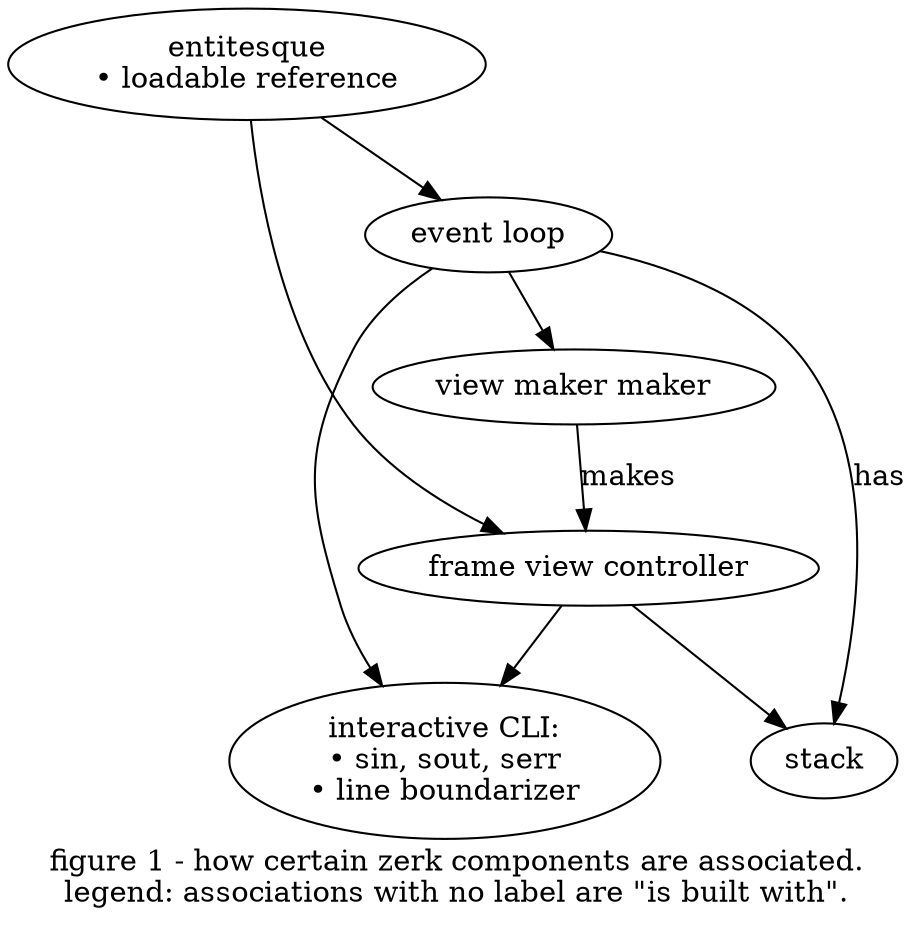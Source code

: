 digraph g {

  label="figure 1 - how certain zerk components are associated.
legend: associations with no label are \"is built with\"."

  el [label="event loop"]
  el->ic
  ic [label="interactive CLI:\n• sin, sout, serr\n• line boundarizer"]
  el->vmm
  vmm [label="view maker maker"]

  vmm->fvc [label="makes"]

  fvc [label="frame view controller"]

  fvc->stack
  el->stack [label="has"]
  fvc->ic

  # (was subgraph)

    entitesque [label="entitesque\n• loadable reference"]
    entitesque->el
    entitesque->fvc
}
